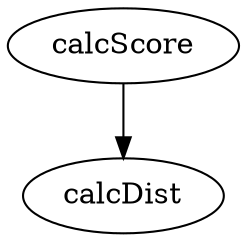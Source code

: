 /* Created by mdot for Matlab */
digraph m2html {
  calcScore -> calcDist;

  calcDist [URL="calcDist.html"];
  calcScore [URL="calcScore.html"];
}